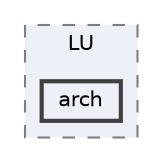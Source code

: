 digraph "external/taskflow/3rd-party/eigen-3.3.7/Eigen/src/LU/arch"
{
 // LATEX_PDF_SIZE
  bgcolor="transparent";
  edge [fontname=Helvetica,fontsize=10,labelfontname=Helvetica,labelfontsize=10];
  node [fontname=Helvetica,fontsize=10,shape=box,height=0.2,width=0.4];
  compound=true
  subgraph clusterdir_9643118c5a551deeb4927bb086934c41 {
    graph [ bgcolor="#edf0f7", pencolor="grey50", label="LU", fontname=Helvetica,fontsize=10 style="filled,dashed", URL="dir_9643118c5a551deeb4927bb086934c41.html",tooltip=""]
  dir_6da1004cb14f70933894d79f0e82ba6b [label="arch", fillcolor="#edf0f7", color="grey25", style="filled,bold", URL="dir_6da1004cb14f70933894d79f0e82ba6b.html",tooltip=""];
  }
}
